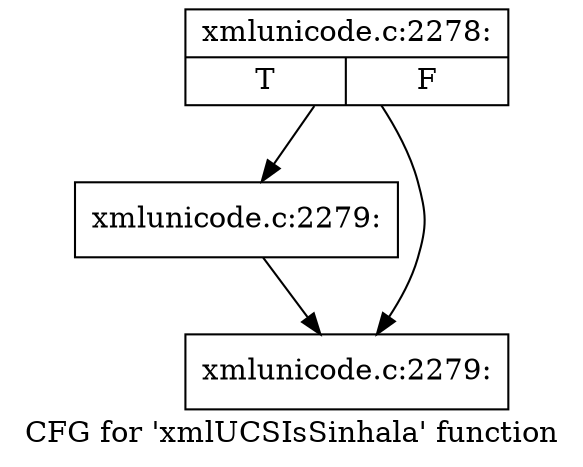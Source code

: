 digraph "CFG for 'xmlUCSIsSinhala' function" {
	label="CFG for 'xmlUCSIsSinhala' function";

	Node0x4e85c70 [shape=record,label="{xmlunicode.c:2278:|{<s0>T|<s1>F}}"];
	Node0x4e85c70 -> Node0x4e86230;
	Node0x4e85c70 -> Node0x4e861e0;
	Node0x4e86230 [shape=record,label="{xmlunicode.c:2279:}"];
	Node0x4e86230 -> Node0x4e861e0;
	Node0x4e861e0 [shape=record,label="{xmlunicode.c:2279:}"];
}
